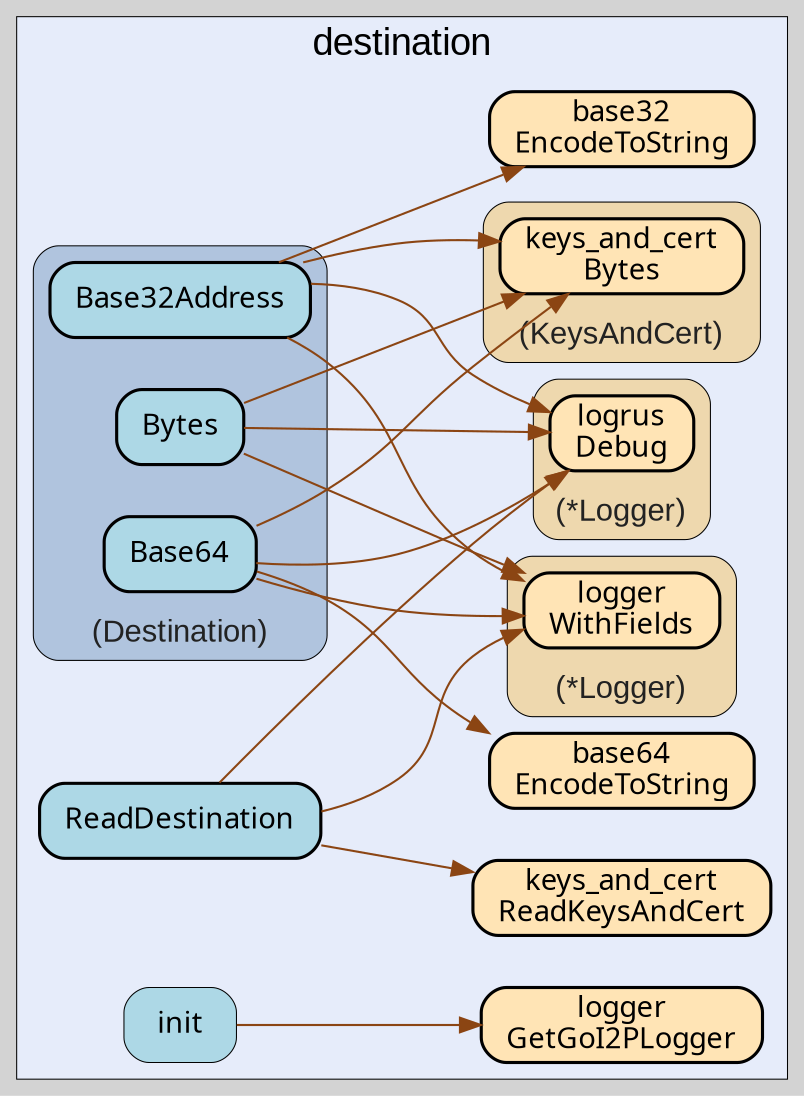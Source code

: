 digraph gocallvis {
    label="";
    labeljust="l";
    fontname="Arial";
    fontsize="14";
    rankdir="LR";
    bgcolor="lightgray";
    style="solid";
    penwidth="0.5";
    pad="0.0";
    nodesep="0.35";

    node [shape="box" style="filled,rounded" fillcolor="honeydew" fontname="Verdana" penwidth="1.0" margin="0.16,0.0"];
    edge [minlen="2"]

    subgraph "cluster_focus" {
        bgcolor="#e6ecfa";
label="destination";
labelloc="t";
labeljust="c";
fontsize="18";
        
        "github.com/go-i2p/common/base32.EncodeToString" [ fillcolor="moccasin" label="base32\nEncodeToString" penwidth="1.5" tooltip="github.com/go-i2p/common/base32.EncodeToString | defined in utils.go:8" ]
        "github.com/go-i2p/common/destination.ReadDestination" [ fillcolor="lightblue" label="ReadDestination" penwidth="1.5" tooltip="github.com/go-i2p/common/destination.ReadDestination | defined in destination_struct.go:37\nat destination_struct.go:38: calling [(*github.com/go-i2p/logger.Logger).WithFields]\nat destination_struct.go:47: calling [(*github.com/go-i2p/logger.Logger).WithFields]\nat destination_struct.go:40: calling [(*github.com/sirupsen/logrus.Logger).Debug]\nat destination_struct.go:49: calling [(*github.com/sirupsen/logrus.Logger).Debug]\nat destination_struct.go:42: calling [github.com/go-i2p/common/keys_and_cert.ReadKeysAndCert]" ]
        "github.com/go-i2p/common/keys_and_cert.ReadKeysAndCert" [ fillcolor="moccasin" label="keys_and_cert\nReadKeysAndCert" penwidth="1.5" tooltip="github.com/go-i2p/common/keys_and_cert.ReadKeysAndCert | defined in keys_and_cert_struct.go:201" ]
        "github.com/go-i2p/common/base64.EncodeToString" [ penwidth="1.5" tooltip="github.com/go-i2p/common/base64.EncodeToString | defined in utils.go:22" fillcolor="moccasin" label="base64\nEncodeToString" ]
        "github.com/go-i2p/common/destination.init" [ fillcolor="lightblue" label="init" penwidth="0.5" tooltip="github.com/go-i2p/common/destination.init | defined in .:0\nat utils.go:9: calling [github.com/go-i2p/logger.GetGoI2PLogger]" ]
        "github.com/go-i2p/logger.GetGoI2PLogger" [ label="logger\nGetGoI2PLogger" penwidth="1.5" tooltip="github.com/go-i2p/logger.GetGoI2PLogger | defined in log.go:120" fillcolor="moccasin" ]
        
        subgraph "cluster_*github.com/go-i2p/logger.Logger" {
        label="(*Logger)";
tooltip="type: *github.com/go-i2p/logger.Logger";
penwidth="0.5";
fontsize="15";
fontcolor="#222222";
labelloc="b";
style="rounded,filled";
fillcolor="wheat2";
        
        "(*github.com/go-i2p/logger.Logger).WithFields" [ fillcolor="moccasin" label="logger\nWithFields" penwidth="1.5" tooltip="(*github.com/go-i2p/logger.Logger).WithFields | defined in log.go:60" ]
        
    }

        subgraph "cluster_*github.com/sirupsen/logrus.Logger" {
        fontsize="15";
fontcolor="#222222";
labelloc="b";
style="rounded,filled";
fillcolor="wheat2";
label="(*Logger)";
tooltip="type: *github.com/sirupsen/logrus.Logger";
penwidth="0.5";
        
        "(*github.com/sirupsen/logrus.Logger).Debug" [ fillcolor="moccasin" label="logrus\nDebug" penwidth="1.5" tooltip="(*github.com/sirupsen/logrus.Logger).Debug | defined in logger.go:221" ]
        
    }

        subgraph "cluster_github.com/go-i2p/common/destination.Destination" {
        penwidth="0.5";
fontcolor="#222222";
fillcolor="lightsteelblue";
fontsize="15";
labelloc="b";
style="rounded,filled";
label="(Destination)";
tooltip="type: github.com/go-i2p/common/destination.Destination";
        
        "(github.com/go-i2p/common/destination.Destination).Base32Address" [ fillcolor="lightblue" label="Base32Address" penwidth="1.5" tooltip="(github.com/go-i2p/common/destination.Destination).Base32Address | defined in destination_struct.go:69\nat destination_struct.go:77: calling [(*github.com/go-i2p/logger.Logger).WithFields]\nat destination_struct.go:70: calling [(*github.com/sirupsen/logrus.Logger).Debug]\nat destination_struct.go:79: calling [(*github.com/sirupsen/logrus.Logger).Debug]\nat destination_struct.go:72: calling [(github.com/go-i2p/common/keys_and_cert.KeysAndCert).Bytes]\nat destination_struct.go:74: calling [github.com/go-i2p/common/base32.EncodeToString]" ]
        "(github.com/go-i2p/common/destination.Destination).Base64" [ label="Base64" penwidth="1.5" tooltip="(github.com/go-i2p/common/destination.Destination).Base64 | defined in destination_struct.go:85\nat destination_struct.go:88: calling [(github.com/go-i2p/common/keys_and_cert.KeysAndCert).Bytes]\nat destination_struct.go:91: calling [(*github.com/go-i2p/logger.Logger).WithFields]\nat destination_struct.go:89: calling [github.com/go-i2p/common/base64.EncodeToString]\nat destination_struct.go:86: calling [(*github.com/sirupsen/logrus.Logger).Debug]\nat destination_struct.go:93: calling [(*github.com/sirupsen/logrus.Logger).Debug]" fillcolor="lightblue" ]
        "(github.com/go-i2p/common/destination.Destination).Bytes" [ fillcolor="lightblue" label="Bytes" penwidth="1.5" tooltip="(github.com/go-i2p/common/destination.Destination).Bytes | defined in destination_struct.go:56\nat destination_struct.go:61: calling [(*github.com/go-i2p/logger.Logger).WithFields]\nat destination_struct.go:57: calling [(*github.com/sirupsen/logrus.Logger).Debug]\nat destination_struct.go:63: calling [(*github.com/sirupsen/logrus.Logger).Debug]\nat destination_struct.go:59: calling [(github.com/go-i2p/common/keys_and_cert.KeysAndCert).Bytes]" ]
        
    }

        subgraph "cluster_github.com/go-i2p/common/keys_and_cert.KeysAndCert" {
        labelloc="b";
style="rounded,filled";
fillcolor="wheat2";
label="(KeysAndCert)";
tooltip="type: github.com/go-i2p/common/keys_and_cert.KeysAndCert";
penwidth="0.5";
fontsize="15";
fontcolor="#222222";
        
        "(github.com/go-i2p/common/keys_and_cert.KeysAndCert).Bytes" [ fillcolor="moccasin" label="keys_and_cert\nBytes" penwidth="1.5" tooltip="(github.com/go-i2p/common/keys_and_cert.KeysAndCert).Bytes | defined in keys_and_cert_struct.go:146" ]
        
    }

    }

    "(github.com/go-i2p/common/destination.Destination).Base32Address" -> "(*github.com/go-i2p/logger.Logger).WithFields" [ color="saddlebrown" tooltip="at destination_struct.go:77: calling [(*github.com/go-i2p/logger.Logger).WithFields]" ]
    "github.com/go-i2p/common/destination.ReadDestination" -> "(*github.com/go-i2p/logger.Logger).WithFields" [ color="saddlebrown" tooltip="at destination_struct.go:38: calling [(*github.com/go-i2p/logger.Logger).WithFields]\nat destination_struct.go:47: calling [(*github.com/go-i2p/logger.Logger).WithFields]" ]
    "github.com/go-i2p/common/destination.ReadDestination" -> "(*github.com/sirupsen/logrus.Logger).Debug" [ color="saddlebrown" tooltip="at destination_struct.go:40: calling [(*github.com/sirupsen/logrus.Logger).Debug]\nat destination_struct.go:49: calling [(*github.com/sirupsen/logrus.Logger).Debug]" ]
    "(github.com/go-i2p/common/destination.Destination).Base64" -> "(github.com/go-i2p/common/keys_and_cert.KeysAndCert).Bytes" [ color="saddlebrown" tooltip="at destination_struct.go:88: calling [(github.com/go-i2p/common/keys_and_cert.KeysAndCert).Bytes]" ]
    "(github.com/go-i2p/common/destination.Destination).Base64" -> "(*github.com/go-i2p/logger.Logger).WithFields" [ color="saddlebrown" tooltip="at destination_struct.go:91: calling [(*github.com/go-i2p/logger.Logger).WithFields]" ]
    "github.com/go-i2p/common/destination.ReadDestination" -> "github.com/go-i2p/common/keys_and_cert.ReadKeysAndCert" [ color="saddlebrown" tooltip="at destination_struct.go:42: calling [github.com/go-i2p/common/keys_and_cert.ReadKeysAndCert]" ]
    "(github.com/go-i2p/common/destination.Destination).Base64" -> "github.com/go-i2p/common/base64.EncodeToString" [ tooltip="at destination_struct.go:89: calling [github.com/go-i2p/common/base64.EncodeToString]" color="saddlebrown" ]
    "(github.com/go-i2p/common/destination.Destination).Bytes" -> "(*github.com/go-i2p/logger.Logger).WithFields" [ color="saddlebrown" tooltip="at destination_struct.go:61: calling [(*github.com/go-i2p/logger.Logger).WithFields]" ]
    "(github.com/go-i2p/common/destination.Destination).Bytes" -> "(*github.com/sirupsen/logrus.Logger).Debug" [ color="saddlebrown" tooltip="at destination_struct.go:57: calling [(*github.com/sirupsen/logrus.Logger).Debug]\nat destination_struct.go:63: calling [(*github.com/sirupsen/logrus.Logger).Debug]" ]
    "(github.com/go-i2p/common/destination.Destination).Base32Address" -> "(*github.com/sirupsen/logrus.Logger).Debug" [ color="saddlebrown" tooltip="at destination_struct.go:70: calling [(*github.com/sirupsen/logrus.Logger).Debug]\nat destination_struct.go:79: calling [(*github.com/sirupsen/logrus.Logger).Debug]" ]
    "(github.com/go-i2p/common/destination.Destination).Base32Address" -> "(github.com/go-i2p/common/keys_and_cert.KeysAndCert).Bytes" [ color="saddlebrown" tooltip="at destination_struct.go:72: calling [(github.com/go-i2p/common/keys_and_cert.KeysAndCert).Bytes]" ]
    "(github.com/go-i2p/common/destination.Destination).Base32Address" -> "github.com/go-i2p/common/base32.EncodeToString" [ color="saddlebrown" tooltip="at destination_struct.go:74: calling [github.com/go-i2p/common/base32.EncodeToString]" ]
    "(github.com/go-i2p/common/destination.Destination).Base64" -> "(*github.com/sirupsen/logrus.Logger).Debug" [ color="saddlebrown" tooltip="at destination_struct.go:86: calling [(*github.com/sirupsen/logrus.Logger).Debug]\nat destination_struct.go:93: calling [(*github.com/sirupsen/logrus.Logger).Debug]" ]
    "github.com/go-i2p/common/destination.init" -> "github.com/go-i2p/logger.GetGoI2PLogger" [ color="saddlebrown" tooltip="at utils.go:9: calling [github.com/go-i2p/logger.GetGoI2PLogger]" ]
    "(github.com/go-i2p/common/destination.Destination).Bytes" -> "(github.com/go-i2p/common/keys_and_cert.KeysAndCert).Bytes" [ color="saddlebrown" tooltip="at destination_struct.go:59: calling [(github.com/go-i2p/common/keys_and_cert.KeysAndCert).Bytes]" ]
}
